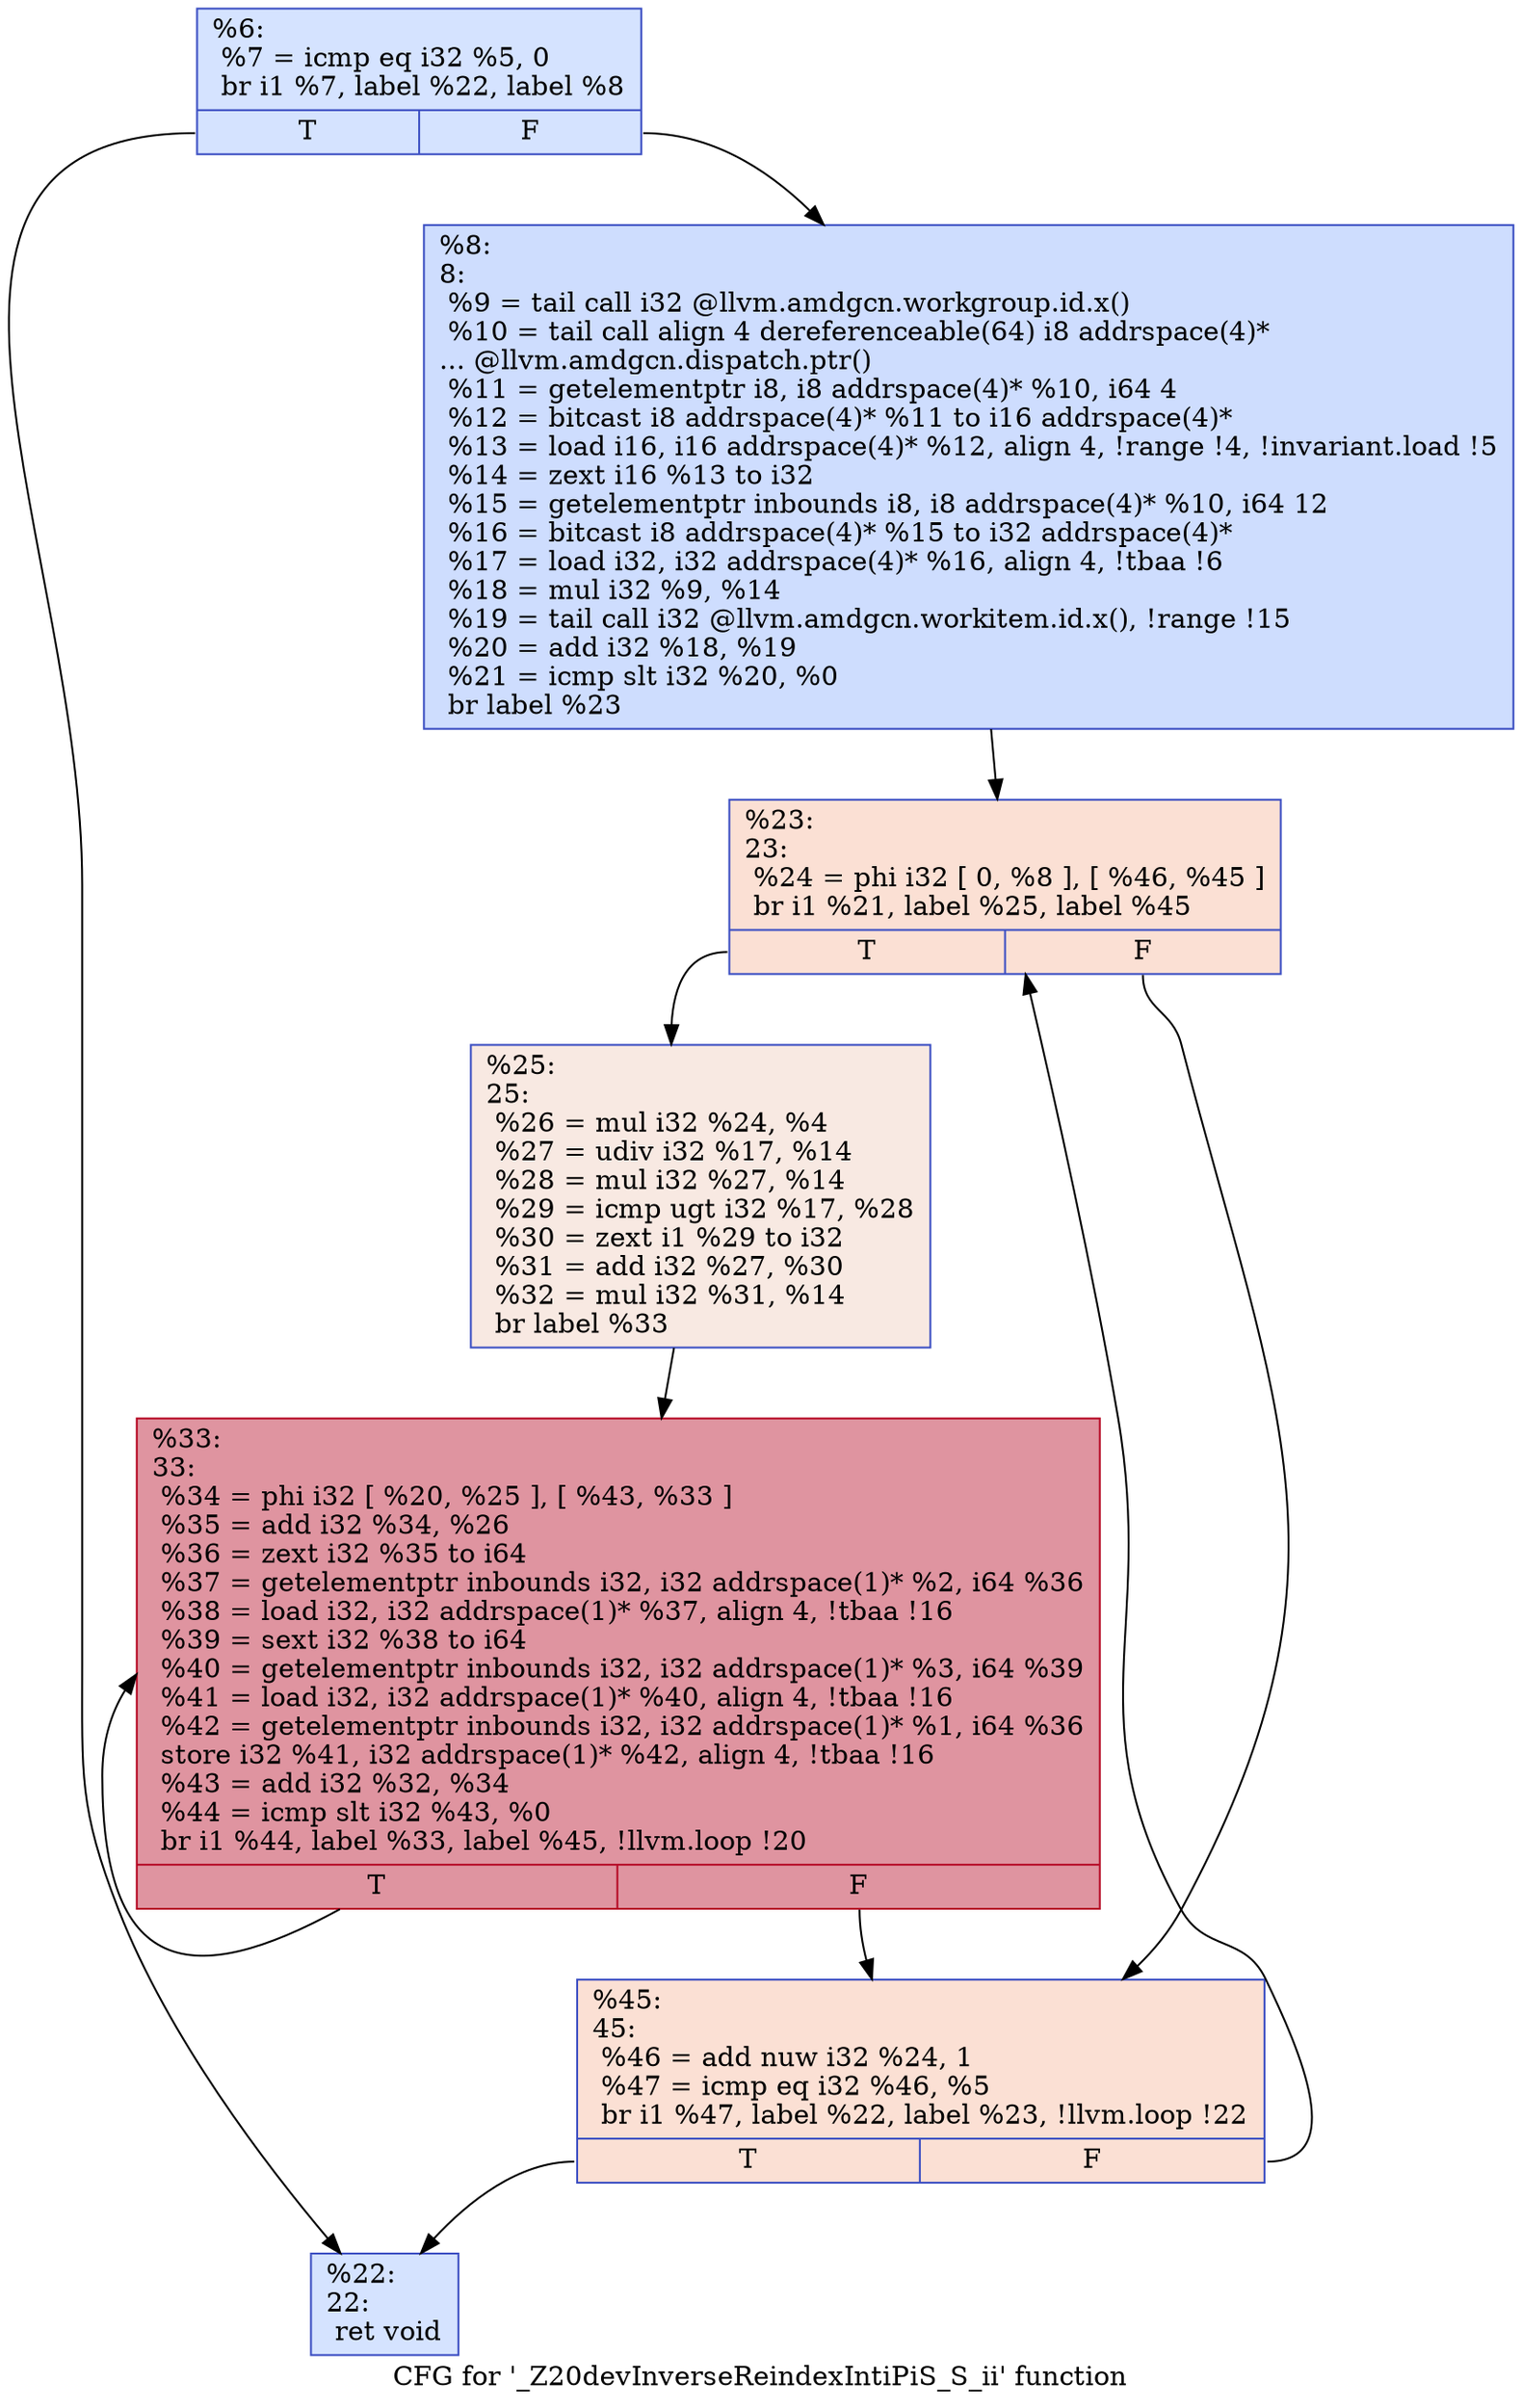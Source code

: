 digraph "CFG for '_Z20devInverseReindexIntiPiS_S_ii' function" {
	label="CFG for '_Z20devInverseReindexIntiPiS_S_ii' function";

	Node0x5810780 [shape=record,color="#3d50c3ff", style=filled, fillcolor="#a1c0ff70",label="{%6:\l  %7 = icmp eq i32 %5, 0\l  br i1 %7, label %22, label %8\l|{<s0>T|<s1>F}}"];
	Node0x5810780:s0 -> Node0x5810e70;
	Node0x5810780:s1 -> Node0x5810f00;
	Node0x5810f00 [shape=record,color="#3d50c3ff", style=filled, fillcolor="#8fb1fe70",label="{%8:\l8:                                                \l  %9 = tail call i32 @llvm.amdgcn.workgroup.id.x()\l  %10 = tail call align 4 dereferenceable(64) i8 addrspace(4)*\l... @llvm.amdgcn.dispatch.ptr()\l  %11 = getelementptr i8, i8 addrspace(4)* %10, i64 4\l  %12 = bitcast i8 addrspace(4)* %11 to i16 addrspace(4)*\l  %13 = load i16, i16 addrspace(4)* %12, align 4, !range !4, !invariant.load !5\l  %14 = zext i16 %13 to i32\l  %15 = getelementptr inbounds i8, i8 addrspace(4)* %10, i64 12\l  %16 = bitcast i8 addrspace(4)* %15 to i32 addrspace(4)*\l  %17 = load i32, i32 addrspace(4)* %16, align 4, !tbaa !6\l  %18 = mul i32 %9, %14\l  %19 = tail call i32 @llvm.amdgcn.workitem.id.x(), !range !15\l  %20 = add i32 %18, %19\l  %21 = icmp slt i32 %20, %0\l  br label %23\l}"];
	Node0x5810f00 -> Node0x5812c50;
	Node0x5810e70 [shape=record,color="#3d50c3ff", style=filled, fillcolor="#a1c0ff70",label="{%22:\l22:                                               \l  ret void\l}"];
	Node0x5812c50 [shape=record,color="#3d50c3ff", style=filled, fillcolor="#f7b99e70",label="{%23:\l23:                                               \l  %24 = phi i32 [ 0, %8 ], [ %46, %45 ]\l  br i1 %21, label %25, label %45\l|{<s0>T|<s1>F}}"];
	Node0x5812c50:s0 -> Node0x5812ea0;
	Node0x5812c50:s1 -> Node0x5812da0;
	Node0x5812ea0 [shape=record,color="#3d50c3ff", style=filled, fillcolor="#efcebd70",label="{%25:\l25:                                               \l  %26 = mul i32 %24, %4\l  %27 = udiv i32 %17, %14\l  %28 = mul i32 %27, %14\l  %29 = icmp ugt i32 %17, %28\l  %30 = zext i1 %29 to i32\l  %31 = add i32 %27, %30\l  %32 = mul i32 %31, %14\l  br label %33\l}"];
	Node0x5812ea0 -> Node0x58124d0;
	Node0x58124d0 [shape=record,color="#b70d28ff", style=filled, fillcolor="#b70d2870",label="{%33:\l33:                                               \l  %34 = phi i32 [ %20, %25 ], [ %43, %33 ]\l  %35 = add i32 %34, %26\l  %36 = zext i32 %35 to i64\l  %37 = getelementptr inbounds i32, i32 addrspace(1)* %2, i64 %36\l  %38 = load i32, i32 addrspace(1)* %37, align 4, !tbaa !16\l  %39 = sext i32 %38 to i64\l  %40 = getelementptr inbounds i32, i32 addrspace(1)* %3, i64 %39\l  %41 = load i32, i32 addrspace(1)* %40, align 4, !tbaa !16\l  %42 = getelementptr inbounds i32, i32 addrspace(1)* %1, i64 %36\l  store i32 %41, i32 addrspace(1)* %42, align 4, !tbaa !16\l  %43 = add i32 %32, %34\l  %44 = icmp slt i32 %43, %0\l  br i1 %44, label %33, label %45, !llvm.loop !20\l|{<s0>T|<s1>F}}"];
	Node0x58124d0:s0 -> Node0x58124d0;
	Node0x58124d0:s1 -> Node0x5812da0;
	Node0x5812da0 [shape=record,color="#3d50c3ff", style=filled, fillcolor="#f7b99e70",label="{%45:\l45:                                               \l  %46 = add nuw i32 %24, 1\l  %47 = icmp eq i32 %46, %5\l  br i1 %47, label %22, label %23, !llvm.loop !22\l|{<s0>T|<s1>F}}"];
	Node0x5812da0:s0 -> Node0x5810e70;
	Node0x5812da0:s1 -> Node0x5812c50;
}
